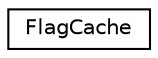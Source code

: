 digraph "Graphical Class Hierarchy"
{
 // LATEX_PDF_SIZE
  edge [fontname="Helvetica",fontsize="10",labelfontname="Helvetica",labelfontsize="10"];
  node [fontname="Helvetica",fontsize="10",shape=record];
  rankdir="LR";
  Node0 [label="FlagCache",height=0.2,width=0.4,color="black", fillcolor="white", style="filled",URL="$classFlagCache.html",tooltip=" "];
}

